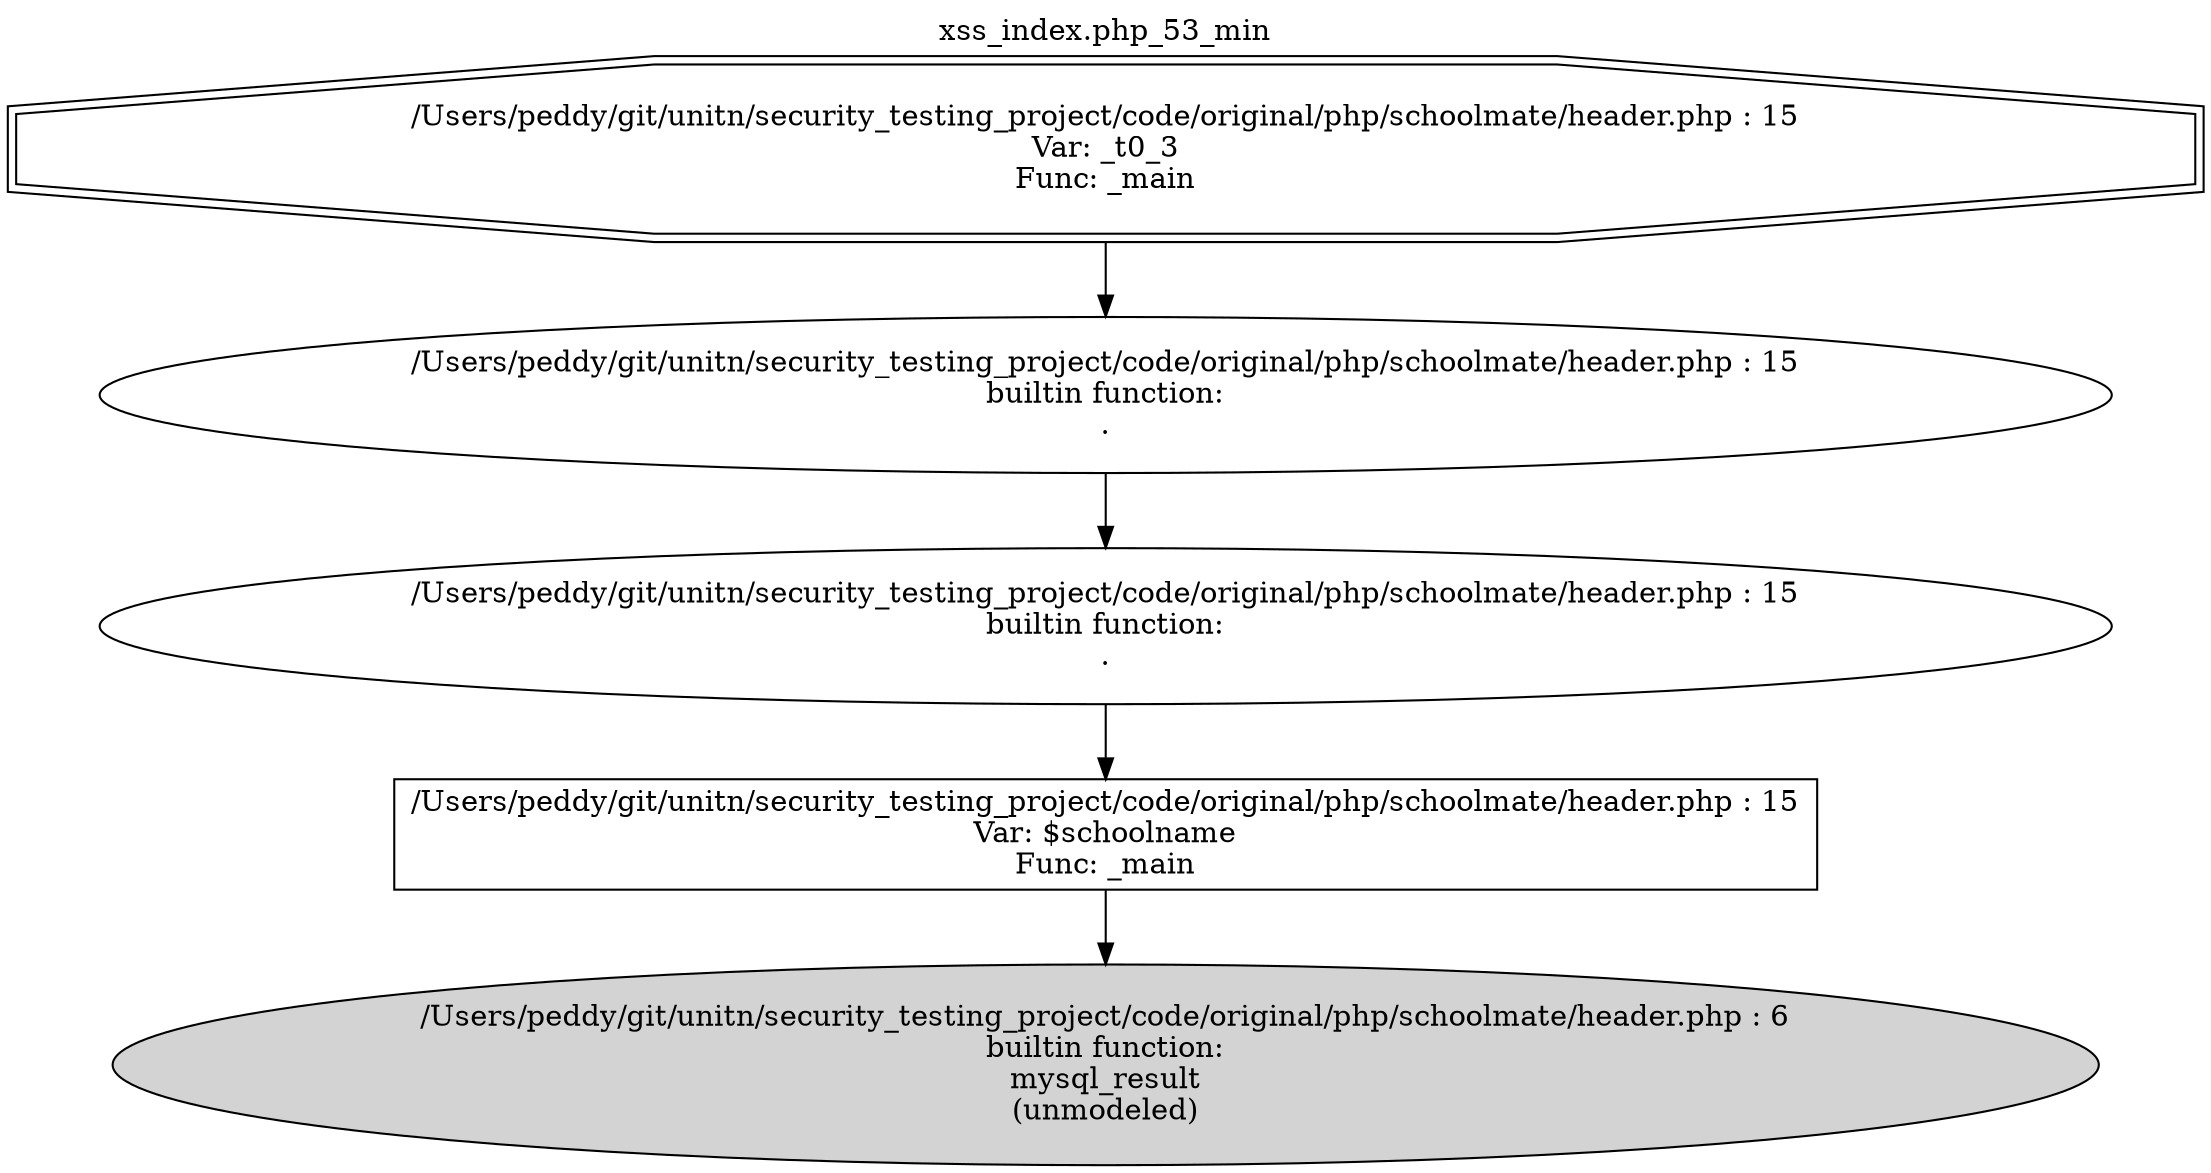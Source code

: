 digraph cfg {
  label="xss_index.php_53_min";
  labelloc=t;
  n1 [shape=doubleoctagon, label="/Users/peddy/git/unitn/security_testing_project/code/original/php/schoolmate/header.php : 15\nVar: _t0_3\nFunc: _main\n"];
  n2 [shape=ellipse, label="/Users/peddy/git/unitn/security_testing_project/code/original/php/schoolmate/header.php : 15\nbuiltin function:\n.\n"];
  n3 [shape=ellipse, label="/Users/peddy/git/unitn/security_testing_project/code/original/php/schoolmate/header.php : 15\nbuiltin function:\n.\n"];
  n4 [shape=box, label="/Users/peddy/git/unitn/security_testing_project/code/original/php/schoolmate/header.php : 15\nVar: $schoolname\nFunc: _main\n"];
  n5 [shape=ellipse, label="/Users/peddy/git/unitn/security_testing_project/code/original/php/schoolmate/header.php : 6\nbuiltin function:\nmysql_result\n(unmodeled)\n",style=filled];
  n1 -> n2;
  n2 -> n3;
  n3 -> n4;
  n4 -> n5;
}
